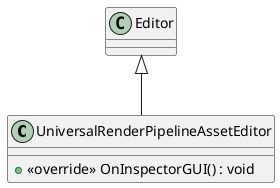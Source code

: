 @startuml
class UniversalRenderPipelineAssetEditor {
    + <<override>> OnInspectorGUI() : void
}
Editor <|-- UniversalRenderPipelineAssetEditor
@enduml
